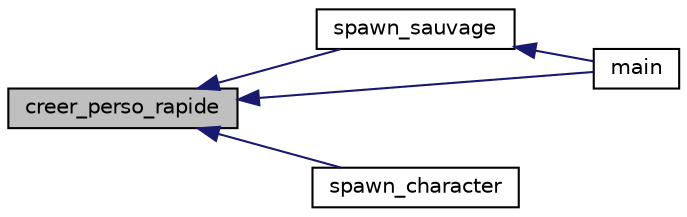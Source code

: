 digraph "creer_perso_rapide"
{
 // INTERACTIVE_SVG=YES
  bgcolor="transparent";
  edge [fontname="Helvetica",fontsize="10",labelfontname="Helvetica",labelfontsize="10"];
  node [fontname="Helvetica",fontsize="10",shape=record];
  rankdir="LR";
  Node1 [label="creer_perso_rapide",height=0.2,width=0.4,color="black", fillcolor="grey75", style="filled", fontcolor="black"];
  Node1 -> Node2 [dir="back",color="midnightblue",fontsize="10",style="solid",fontname="Helvetica"];
  Node2 [label="spawn_sauvage",height=0.2,width=0.4,color="black",URL="$_minimale_8c.html#ae5778c7cb58f5d0dc868b2c3f632574e",tooltip="Créé un personnage du camp neutre à une position aléatoire sur le terrain. "];
  Node2 -> Node3 [dir="back",color="midnightblue",fontsize="10",style="solid",fontname="Helvetica"];
  Node3 [label="main",height=0.2,width=0.4,color="black",URL="$_minimale_8c.html#ae66f6b31b5ad750f1fe042a706a4e3d4",tooltip="Fonction principale Fonction principale qui permet de jouer en mode Kill&#39;em&#39;all. "];
  Node1 -> Node4 [dir="back",color="midnightblue",fontsize="10",style="solid",fontname="Helvetica"];
  Node4 [label="spawn_character",height=0.2,width=0.4,color="black",URL="$_minimale_8c.html#a670d6c4a5f077fec01afb7b253ddc320",tooltip="Permet la création d&#39;un personnage joueur à une position aléatoire. "];
  Node1 -> Node3 [dir="back",color="midnightblue",fontsize="10",style="solid",fontname="Helvetica"];
}
